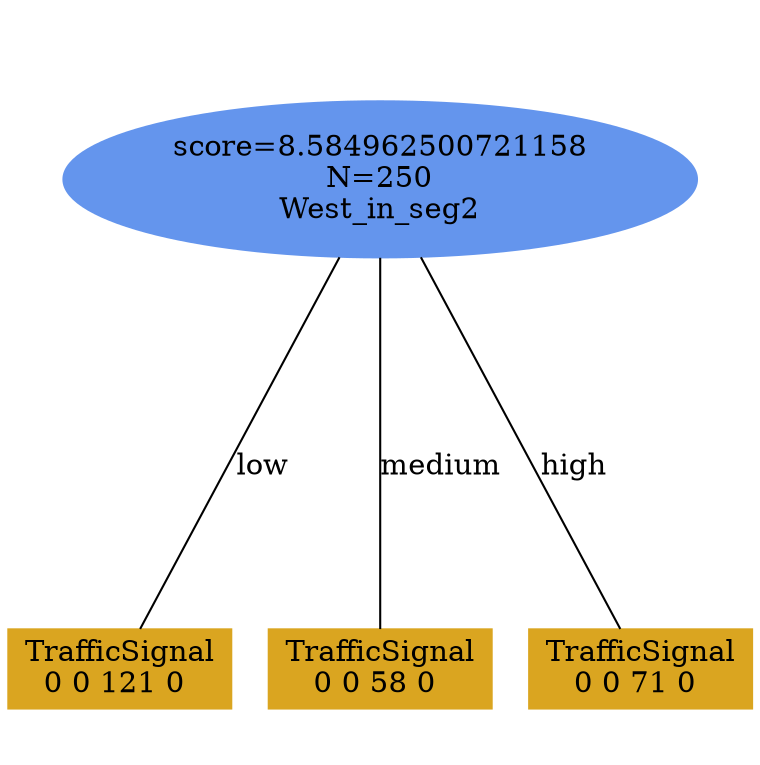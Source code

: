 digraph "DD" {
size = "7.5,10"
ratio=1.0;
center = true;
edge [dir = none];
{ rank = same; node [shape=ellipse, style=filled, color=cornflowerblue];"3486" [label="score=8.584962500721158\nN=250\nWest_in_seg2"];}
{ rank = same; node [shape=box, style=filled, color=goldenrod];"3487" [label="TrafficSignal\n0 0 121 0 "];}
{ rank = same; node [shape=box, style=filled, color=goldenrod];"3488" [label="TrafficSignal\n0 0 58 0 "];}
{ rank = same; node [shape=box, style=filled, color=goldenrod];"3489" [label="TrafficSignal\n0 0 71 0 "];}
"3486" -> "3487" [label = "low"];
"3486" -> "3488" [label = "medium"];
"3486" -> "3489" [label = "high"];

}